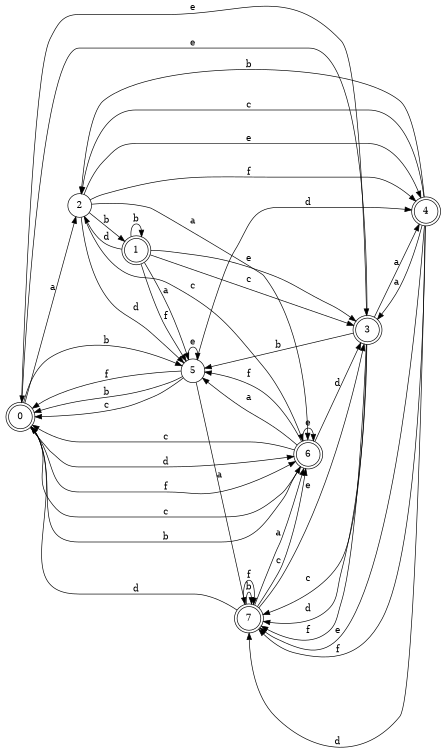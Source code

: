 digraph n7_8 {
__start0 [label="" shape="none"];

rankdir=LR;
size="8,5";

s0 [style="rounded,filled", color="black", fillcolor="white" shape="doublecircle", label="0"];
s1 [style="rounded,filled", color="black", fillcolor="white" shape="doublecircle", label="1"];
s2 [style="filled", color="black", fillcolor="white" shape="circle", label="2"];
s3 [style="rounded,filled", color="black", fillcolor="white" shape="doublecircle", label="3"];
s4 [style="rounded,filled", color="black", fillcolor="white" shape="doublecircle", label="4"];
s5 [style="filled", color="black", fillcolor="white" shape="circle", label="5"];
s6 [style="rounded,filled", color="black", fillcolor="white" shape="doublecircle", label="6"];
s7 [style="rounded,filled", color="black", fillcolor="white" shape="doublecircle", label="7"];
s0 -> s2 [label="a"];
s0 -> s5 [label="b"];
s0 -> s6 [label="c"];
s0 -> s6 [label="d"];
s0 -> s3 [label="e"];
s0 -> s6 [label="f"];
s1 -> s5 [label="a"];
s1 -> s1 [label="b"];
s1 -> s3 [label="c"];
s1 -> s2 [label="d"];
s1 -> s3 [label="e"];
s1 -> s5 [label="f"];
s2 -> s6 [label="a"];
s2 -> s1 [label="b"];
s2 -> s6 [label="c"];
s2 -> s5 [label="d"];
s2 -> s4 [label="e"];
s2 -> s4 [label="f"];
s3 -> s4 [label="a"];
s3 -> s5 [label="b"];
s3 -> s7 [label="c"];
s3 -> s7 [label="d"];
s3 -> s0 [label="e"];
s3 -> s7 [label="f"];
s4 -> s3 [label="a"];
s4 -> s2 [label="b"];
s4 -> s2 [label="c"];
s4 -> s7 [label="d"];
s4 -> s7 [label="e"];
s4 -> s7 [label="f"];
s5 -> s7 [label="a"];
s5 -> s0 [label="b"];
s5 -> s0 [label="c"];
s5 -> s4 [label="d"];
s5 -> s5 [label="e"];
s5 -> s0 [label="f"];
s6 -> s5 [label="a"];
s6 -> s0 [label="b"];
s6 -> s0 [label="c"];
s6 -> s3 [label="d"];
s6 -> s6 [label="e"];
s6 -> s5 [label="f"];
s7 -> s6 [label="a"];
s7 -> s7 [label="b"];
s7 -> s6 [label="c"];
s7 -> s0 [label="d"];
s7 -> s3 [label="e"];
s7 -> s7 [label="f"];

}